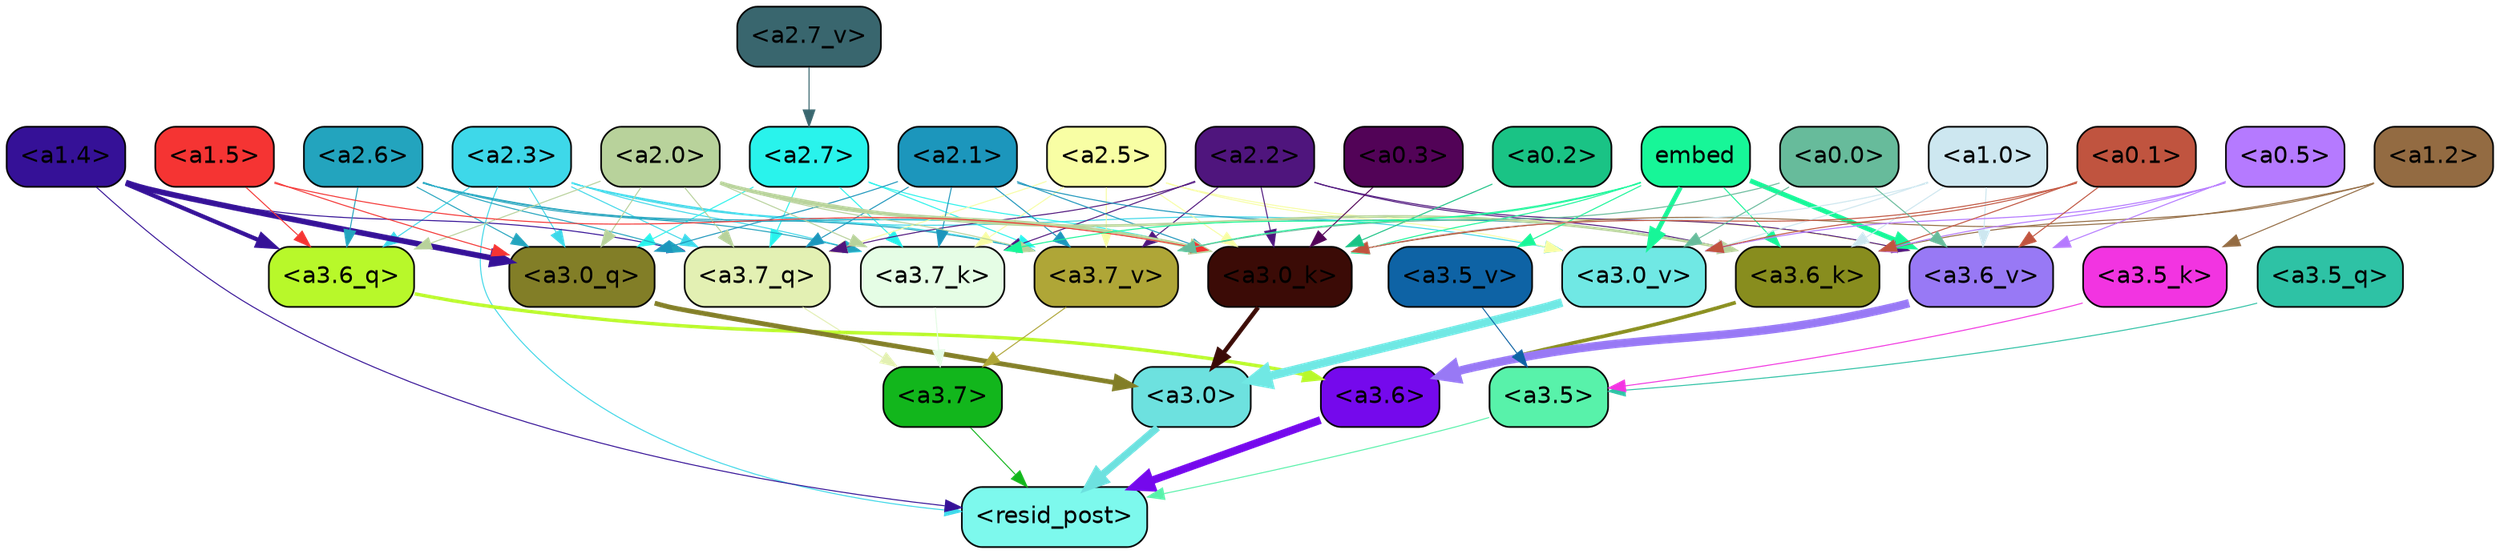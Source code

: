 strict digraph "" {
	graph [bgcolor=transparent,
		layout=dot,
		overlap=false,
		splines=true
	];
	"<a3.7>"	[color=black,
		fillcolor="#12b61c",
		fontname=Helvetica,
		shape=box,
		style="filled, rounded"];
	"<resid_post>"	[color=black,
		fillcolor="#7df9ed",
		fontname=Helvetica,
		shape=box,
		style="filled, rounded"];
	"<a3.7>" -> "<resid_post>"	[color="#12b61c",
		penwidth=0.6];
	"<a3.6>"	[color=black,
		fillcolor="#7509ec",
		fontname=Helvetica,
		shape=box,
		style="filled, rounded"];
	"<a3.6>" -> "<resid_post>"	[color="#7509ec",
		penwidth=4.648244500160217];
	"<a3.5>"	[color=black,
		fillcolor="#58f2aa",
		fontname=Helvetica,
		shape=box,
		style="filled, rounded"];
	"<a3.5>" -> "<resid_post>"	[color="#58f2aa",
		penwidth=0.6];
	"<a3.0>"	[color=black,
		fillcolor="#6de1df",
		fontname=Helvetica,
		shape=box,
		style="filled, rounded"];
	"<a3.0>" -> "<resid_post>"	[color="#6de1df",
		penwidth=4.3288813829422];
	"<a2.3>"	[color=black,
		fillcolor="#3ed8e9",
		fontname=Helvetica,
		shape=box,
		style="filled, rounded"];
	"<a2.3>" -> "<resid_post>"	[color="#3ed8e9",
		penwidth=0.6];
	"<a3.7_q>"	[color=black,
		fillcolor="#e3f0b3",
		fontname=Helvetica,
		shape=box,
		style="filled, rounded"];
	"<a2.3>" -> "<a3.7_q>"	[color="#3ed8e9",
		penwidth=0.6];
	"<a3.6_q>"	[color=black,
		fillcolor="#b8f82a",
		fontname=Helvetica,
		shape=box,
		style="filled, rounded"];
	"<a2.3>" -> "<a3.6_q>"	[color="#3ed8e9",
		penwidth=0.6];
	"<a3.0_q>"	[color=black,
		fillcolor="#827e27",
		fontname=Helvetica,
		shape=box,
		style="filled, rounded"];
	"<a2.3>" -> "<a3.0_q>"	[color="#3ed8e9",
		penwidth=0.6];
	"<a3.7_k>"	[color=black,
		fillcolor="#e5fde5",
		fontname=Helvetica,
		shape=box,
		style="filled, rounded"];
	"<a2.3>" -> "<a3.7_k>"	[color="#3ed8e9",
		penwidth=0.6];
	"<a3.0_k>"	[color=black,
		fillcolor="#3b0b06",
		fontname=Helvetica,
		shape=box,
		style="filled, rounded"];
	"<a2.3>" -> "<a3.0_k>"	[color="#3ed8e9",
		penwidth=0.6];
	"<a3.7_v>"	[color=black,
		fillcolor="#afa637",
		fontname=Helvetica,
		shape=box,
		style="filled, rounded"];
	"<a2.3>" -> "<a3.7_v>"	[color="#3ed8e9",
		penwidth=0.6];
	"<a3.0_v>"	[color=black,
		fillcolor="#70e8e4",
		fontname=Helvetica,
		shape=box,
		style="filled, rounded"];
	"<a2.3>" -> "<a3.0_v>"	[color="#3ed8e9",
		penwidth=0.6];
	"<a1.4>"	[color=black,
		fillcolor="#351197",
		fontname=Helvetica,
		shape=box,
		style="filled, rounded"];
	"<a1.4>" -> "<resid_post>"	[color="#351197",
		penwidth=0.6];
	"<a1.4>" -> "<a3.7_q>"	[color="#351197",
		penwidth=0.6];
	"<a1.4>" -> "<a3.6_q>"	[color="#351197",
		penwidth=2.5397292599081993];
	"<a1.4>" -> "<a3.0_q>"	[color="#351197",
		penwidth=3.3985572457313538];
	"<a3.7_q>" -> "<a3.7>"	[color="#e3f0b3",
		penwidth=0.6];
	"<a3.6_q>" -> "<a3.6>"	[color="#b8f82a",
		penwidth=2.03758105635643];
	"<a3.5_q>"	[color=black,
		fillcolor="#2ec2a5",
		fontname=Helvetica,
		shape=box,
		style="filled, rounded"];
	"<a3.5_q>" -> "<a3.5>"	[color="#2ec2a5",
		penwidth=0.6];
	"<a3.0_q>" -> "<a3.0>"	[color="#827e27",
		penwidth=2.8638100624084473];
	"<a3.7_k>" -> "<a3.7>"	[color="#e5fde5",
		penwidth=0.6];
	"<a3.6_k>"	[color=black,
		fillcolor="#888d1e",
		fontname=Helvetica,
		shape=box,
		style="filled, rounded"];
	"<a3.6_k>" -> "<a3.6>"	[color="#888d1e",
		penwidth=2.174198240041733];
	"<a3.5_k>"	[color=black,
		fillcolor="#f234e1",
		fontname=Helvetica,
		shape=box,
		style="filled, rounded"];
	"<a3.5_k>" -> "<a3.5>"	[color="#f234e1",
		penwidth=0.6];
	"<a3.0_k>" -> "<a3.0>"	[color="#3b0b06",
		penwidth=2.6274144649505615];
	"<a3.7_v>" -> "<a3.7>"	[color="#afa637",
		penwidth=0.6];
	"<a3.6_v>"	[color=black,
		fillcolor="#9879f5",
		fontname=Helvetica,
		shape=box,
		style="filled, rounded"];
	"<a3.6_v>" -> "<a3.6>"	[color="#9879f5",
		penwidth=5.002329230308533];
	"<a3.5_v>"	[color=black,
		fillcolor="#0e63a5",
		fontname=Helvetica,
		shape=box,
		style="filled, rounded"];
	"<a3.5_v>" -> "<a3.5>"	[color="#0e63a5",
		penwidth=0.6];
	"<a3.0_v>" -> "<a3.0>"	[color="#70e8e4",
		penwidth=5.188832879066467];
	"<a2.7>"	[color=black,
		fillcolor="#29f3ec",
		fontname=Helvetica,
		shape=box,
		style="filled, rounded"];
	"<a2.7>" -> "<a3.7_q>"	[color="#29f3ec",
		penwidth=0.6];
	"<a2.7>" -> "<a3.0_q>"	[color="#29f3ec",
		penwidth=0.6];
	"<a2.7>" -> "<a3.7_k>"	[color="#29f3ec",
		penwidth=0.6];
	"<a2.7>" -> "<a3.0_k>"	[color="#29f3ec",
		penwidth=0.6];
	"<a2.7>" -> "<a3.7_v>"	[color="#29f3ec",
		penwidth=0.6];
	"<a2.6>"	[color=black,
		fillcolor="#23a4be",
		fontname=Helvetica,
		shape=box,
		style="filled, rounded"];
	"<a2.6>" -> "<a3.7_q>"	[color="#23a4be",
		penwidth=0.6];
	"<a2.6>" -> "<a3.6_q>"	[color="#23a4be",
		penwidth=0.6];
	"<a2.6>" -> "<a3.0_q>"	[color="#23a4be",
		penwidth=0.6];
	"<a2.6>" -> "<a3.7_k>"	[color="#23a4be",
		penwidth=0.6];
	"<a2.6>" -> "<a3.0_k>"	[color="#23a4be",
		penwidth=0.6];
	"<a2.6>" -> "<a3.7_v>"	[color="#23a4be",
		penwidth=0.6];
	"<a2.5>"	[color=black,
		fillcolor="#f8fea4",
		fontname=Helvetica,
		shape=box,
		style="filled, rounded"];
	"<a2.5>" -> "<a3.7_q>"	[color="#f8fea4",
		penwidth=0.6];
	"<a2.5>" -> "<a3.7_k>"	[color="#f8fea4",
		penwidth=0.6];
	"<a2.5>" -> "<a3.0_k>"	[color="#f8fea4",
		penwidth=0.6];
	"<a2.5>" -> "<a3.7_v>"	[color="#f8fea4",
		penwidth=0.6];
	"<a2.5>" -> "<a3.6_v>"	[color="#f8fea4",
		penwidth=0.6];
	"<a2.5>" -> "<a3.0_v>"	[color="#f8fea4",
		penwidth=0.6];
	"<a2.2>"	[color=black,
		fillcolor="#4f157d",
		fontname=Helvetica,
		shape=box,
		style="filled, rounded"];
	"<a2.2>" -> "<a3.7_q>"	[color="#4f157d",
		penwidth=0.6];
	"<a2.2>" -> "<a3.7_k>"	[color="#4f157d",
		penwidth=0.6];
	"<a2.2>" -> "<a3.6_k>"	[color="#4f157d",
		penwidth=0.6];
	"<a2.2>" -> "<a3.0_k>"	[color="#4f157d",
		penwidth=0.6];
	"<a2.2>" -> "<a3.7_v>"	[color="#4f157d",
		penwidth=0.6];
	"<a2.2>" -> "<a3.6_v>"	[color="#4f157d",
		penwidth=0.6];
	"<a2.1>"	[color=black,
		fillcolor="#1c96bc",
		fontname=Helvetica,
		shape=box,
		style="filled, rounded"];
	"<a2.1>" -> "<a3.7_q>"	[color="#1c96bc",
		penwidth=0.6];
	"<a2.1>" -> "<a3.0_q>"	[color="#1c96bc",
		penwidth=0.6];
	"<a2.1>" -> "<a3.7_k>"	[color="#1c96bc",
		penwidth=0.6];
	"<a2.1>" -> "<a3.6_k>"	[color="#1c96bc",
		penwidth=0.6];
	"<a2.1>" -> "<a3.0_k>"	[color="#1c96bc",
		penwidth=0.6];
	"<a2.1>" -> "<a3.7_v>"	[color="#1c96bc",
		penwidth=0.6];
	"<a2.0>"	[color=black,
		fillcolor="#b8d29b",
		fontname=Helvetica,
		shape=box,
		style="filled, rounded"];
	"<a2.0>" -> "<a3.7_q>"	[color="#b8d29b",
		penwidth=0.6];
	"<a2.0>" -> "<a3.6_q>"	[color="#b8d29b",
		penwidth=0.6];
	"<a2.0>" -> "<a3.0_q>"	[color="#b8d29b",
		penwidth=0.6];
	"<a2.0>" -> "<a3.7_k>"	[color="#b8d29b",
		penwidth=0.6];
	"<a2.0>" -> "<a3.6_k>"	[color="#b8d29b",
		penwidth=1.5717863738536835];
	"<a2.0>" -> "<a3.0_k>"	[color="#b8d29b",
		penwidth=2.205150544643402];
	"<a2.0>" -> "<a3.7_v>"	[color="#b8d29b",
		penwidth=0.6];
	"<a1.5>"	[color=black,
		fillcolor="#f53433",
		fontname=Helvetica,
		shape=box,
		style="filled, rounded"];
	"<a1.5>" -> "<a3.6_q>"	[color="#f53433",
		penwidth=0.6];
	"<a1.5>" -> "<a3.0_q>"	[color="#f53433",
		penwidth=0.6];
	"<a1.5>" -> "<a3.0_k>"	[color="#f53433",
		penwidth=0.6];
	embed	[color=black,
		fillcolor="#17f698",
		fontname=Helvetica,
		shape=box,
		style="filled, rounded"];
	embed -> "<a3.7_k>"	[color="#17f698",
		penwidth=0.6];
	embed -> "<a3.6_k>"	[color="#17f698",
		penwidth=0.6];
	embed -> "<a3.0_k>"	[color="#17f698",
		penwidth=0.6];
	embed -> "<a3.7_v>"	[color="#17f698",
		penwidth=0.6];
	embed -> "<a3.6_v>"	[color="#17f698",
		penwidth=2.882729172706604];
	embed -> "<a3.5_v>"	[color="#17f698",
		penwidth=0.6];
	embed -> "<a3.0_v>"	[color="#17f698",
		penwidth=2.812090039253235];
	"<a1.2>"	[color=black,
		fillcolor="#936b42",
		fontname=Helvetica,
		shape=box,
		style="filled, rounded"];
	"<a1.2>" -> "<a3.6_k>"	[color="#936b42",
		penwidth=0.6];
	"<a1.2>" -> "<a3.5_k>"	[color="#936b42",
		penwidth=0.6];
	"<a1.2>" -> "<a3.0_k>"	[color="#936b42",
		penwidth=0.6];
	"<a1.0>"	[color=black,
		fillcolor="#cde7f0",
		fontname=Helvetica,
		shape=box,
		style="filled, rounded"];
	"<a1.0>" -> "<a3.6_k>"	[color="#cde7f0",
		penwidth=0.6];
	"<a1.0>" -> "<a3.0_k>"	[color="#cde7f0",
		penwidth=0.6];
	"<a1.0>" -> "<a3.6_v>"	[color="#cde7f0",
		penwidth=0.6];
	"<a1.0>" -> "<a3.0_v>"	[color="#cde7f0",
		penwidth=0.6];
	"<a0.5>"	[color=black,
		fillcolor="#b57aff",
		fontname=Helvetica,
		shape=box,
		style="filled, rounded"];
	"<a0.5>" -> "<a3.6_k>"	[color="#b57aff",
		penwidth=0.6];
	"<a0.5>" -> "<a3.6_v>"	[color="#b57aff",
		penwidth=0.6];
	"<a0.5>" -> "<a3.0_v>"	[color="#b57aff",
		penwidth=0.6281400918960571];
	"<a0.1>"	[color=black,
		fillcolor="#c0543f",
		fontname=Helvetica,
		shape=box,
		style="filled, rounded"];
	"<a0.1>" -> "<a3.6_k>"	[color="#c0543f",
		penwidth=0.6];
	"<a0.1>" -> "<a3.0_k>"	[color="#c0543f",
		penwidth=0.6];
	"<a0.1>" -> "<a3.6_v>"	[color="#c0543f",
		penwidth=0.6];
	"<a0.1>" -> "<a3.0_v>"	[color="#c0543f",
		penwidth=0.6];
	"<a0.3>"	[color=black,
		fillcolor="#520357",
		fontname=Helvetica,
		shape=box,
		style="filled, rounded"];
	"<a0.3>" -> "<a3.0_k>"	[color="#520357",
		penwidth=0.6];
	"<a0.2>"	[color=black,
		fillcolor="#1ac385",
		fontname=Helvetica,
		shape=box,
		style="filled, rounded"];
	"<a0.2>" -> "<a3.0_k>"	[color="#1ac385",
		penwidth=0.6];
	"<a0.0>"	[color=black,
		fillcolor="#67bb9b",
		fontname=Helvetica,
		shape=box,
		style="filled, rounded"];
	"<a0.0>" -> "<a3.7_v>"	[color="#67bb9b",
		penwidth=0.6];
	"<a0.0>" -> "<a3.6_v>"	[color="#67bb9b",
		penwidth=0.6];
	"<a0.0>" -> "<a3.0_v>"	[color="#67bb9b",
		penwidth=0.6];
	"<a2.7_v>"	[color=black,
		fillcolor="#39666e",
		fontname=Helvetica,
		shape=box,
		style="filled, rounded"];
	"<a2.7_v>" -> "<a2.7>"	[color="#39666e",
		penwidth=0.6];
}
